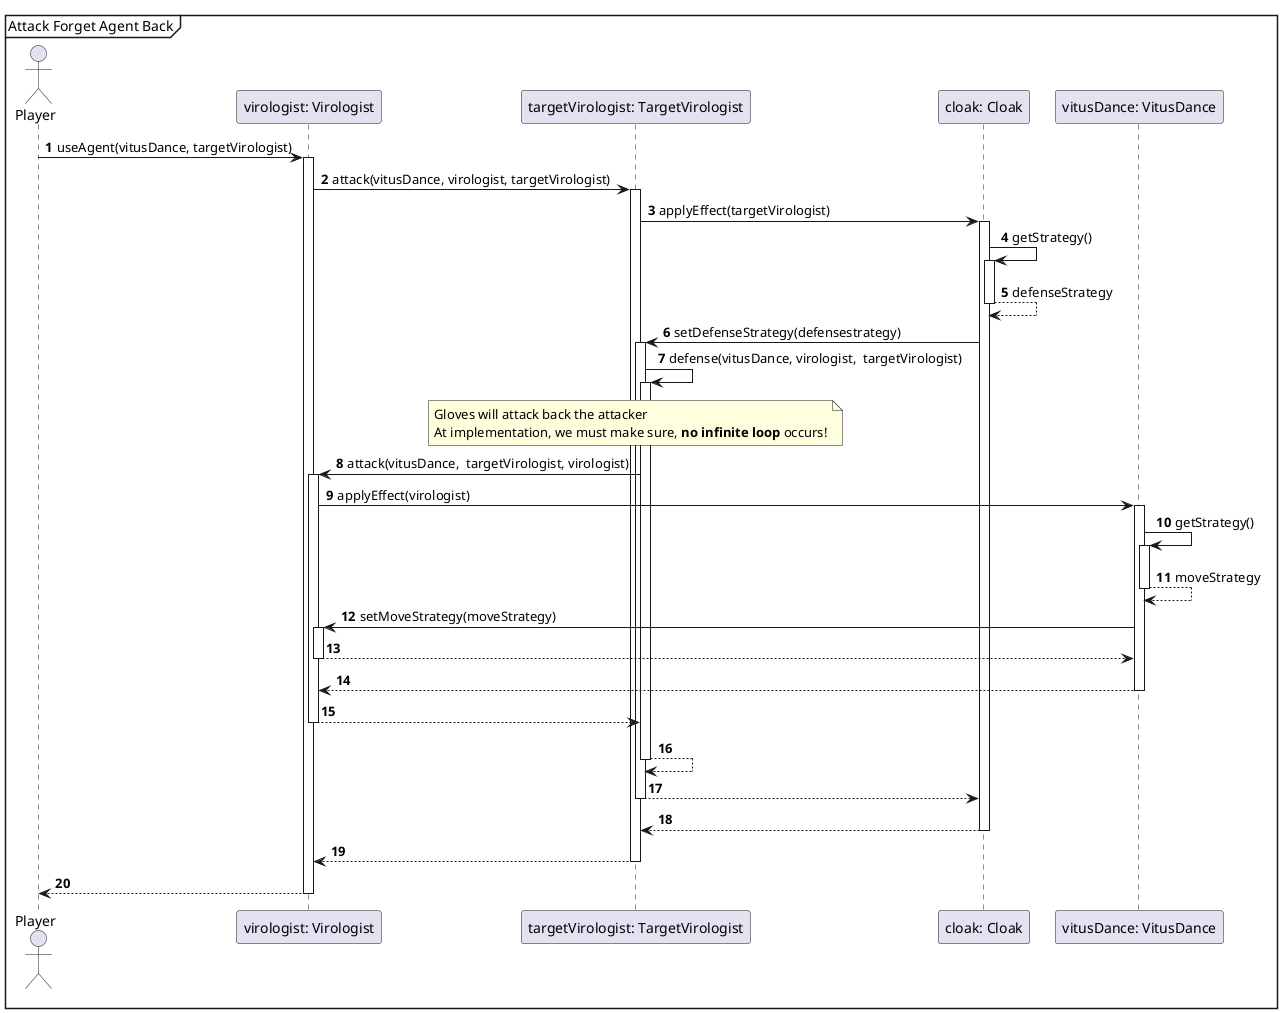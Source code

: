 @startuml
'https://plantuml.com/sequence-diagram

autonumber

mainframe Attack Forget Agent Back

actor Player

Player -> "virologist: Virologist"++: useAgent(vitusDance, targetVirologist)
"virologist: Virologist" -> "targetVirologist: TargetVirologist"++: attack(vitusDance, virologist, targetVirologist)
"targetVirologist: TargetVirologist" -> "cloak: Cloak"++ : applyEffect(targetVirologist)

"cloak: Cloak" -> "cloak: Cloak"++ : getStrategy()
"cloak: Cloak" --> "cloak: Cloak"-- : defenseStrategy

"cloak: Cloak" -> "targetVirologist: TargetVirologist"++: setDefenseStrategy(defensestrategy)

"targetVirologist: TargetVirologist" -> "targetVirologist: TargetVirologist"++: defense(vitusDance, virologist,  targetVirologist)

note over "targetVirologist: TargetVirologist"
    Gloves will attack back the attacker
    At implementation, we must make sure, **no infinite loop** occurs!
end note

"targetVirologist: TargetVirologist" -> "virologist: Virologist"++: attack(vitusDance,  targetVirologist, virologist)
"virologist: Virologist" -> "vitusDance: VitusDance"++ : applyEffect(virologist)

       "vitusDance: VitusDance" -> "vitusDance: VitusDance"++ : getStrategy()
       "vitusDance: VitusDance" --> "vitusDance: VitusDance"-- : moveStrategy

       "vitusDance: VitusDance" -> "virologist: Virologist"++: setMoveStrategy(moveStrategy)
       "virologist: Virologist" --> "vitusDance: VitusDance"--

       "vitusDance: VitusDance" --> "virologist: Virologist"--
"virologist: Virologist" --> "targetVirologist: TargetVirologist"--

"targetVirologist: TargetVirologist" --> "targetVirologist: TargetVirologist" --

"targetVirologist: TargetVirologist" --> "cloak: Cloak" --
"cloak: Cloak" --> "targetVirologist: TargetVirologist" --


"targetVirologist: TargetVirologist" --> "virologist: Virologist" --

"virologist: Virologist" --> Player --
@enduml